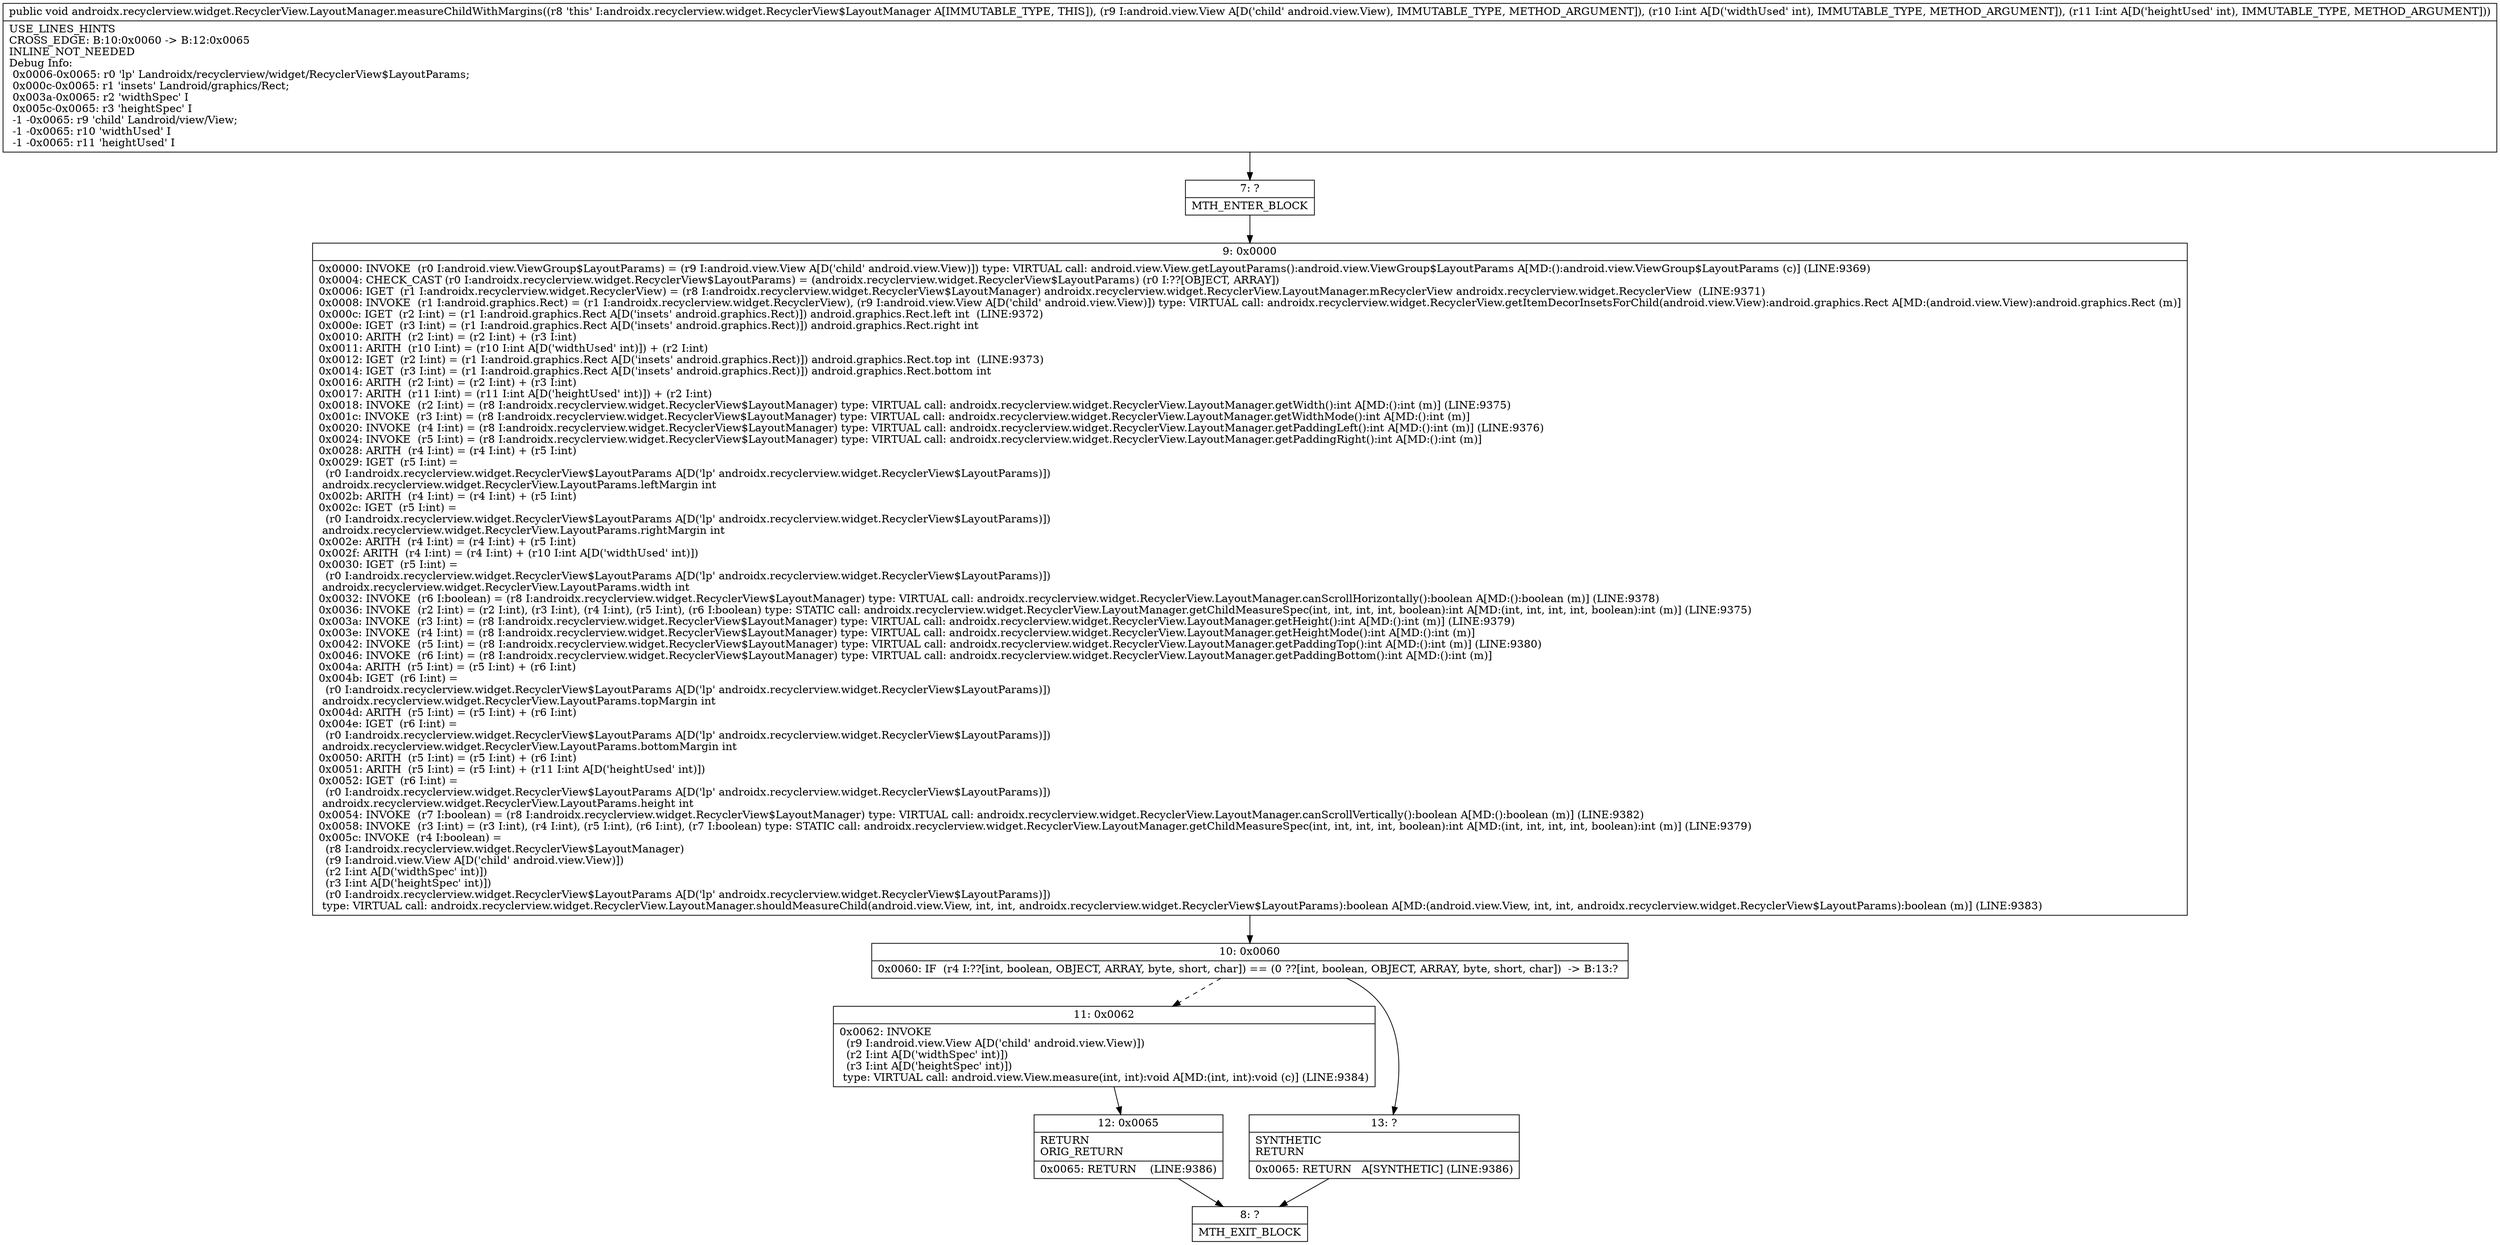 digraph "CFG forandroidx.recyclerview.widget.RecyclerView.LayoutManager.measureChildWithMargins(Landroid\/view\/View;II)V" {
Node_7 [shape=record,label="{7\:\ ?|MTH_ENTER_BLOCK\l}"];
Node_9 [shape=record,label="{9\:\ 0x0000|0x0000: INVOKE  (r0 I:android.view.ViewGroup$LayoutParams) = (r9 I:android.view.View A[D('child' android.view.View)]) type: VIRTUAL call: android.view.View.getLayoutParams():android.view.ViewGroup$LayoutParams A[MD:():android.view.ViewGroup$LayoutParams (c)] (LINE:9369)\l0x0004: CHECK_CAST (r0 I:androidx.recyclerview.widget.RecyclerView$LayoutParams) = (androidx.recyclerview.widget.RecyclerView$LayoutParams) (r0 I:??[OBJECT, ARRAY]) \l0x0006: IGET  (r1 I:androidx.recyclerview.widget.RecyclerView) = (r8 I:androidx.recyclerview.widget.RecyclerView$LayoutManager) androidx.recyclerview.widget.RecyclerView.LayoutManager.mRecyclerView androidx.recyclerview.widget.RecyclerView  (LINE:9371)\l0x0008: INVOKE  (r1 I:android.graphics.Rect) = (r1 I:androidx.recyclerview.widget.RecyclerView), (r9 I:android.view.View A[D('child' android.view.View)]) type: VIRTUAL call: androidx.recyclerview.widget.RecyclerView.getItemDecorInsetsForChild(android.view.View):android.graphics.Rect A[MD:(android.view.View):android.graphics.Rect (m)]\l0x000c: IGET  (r2 I:int) = (r1 I:android.graphics.Rect A[D('insets' android.graphics.Rect)]) android.graphics.Rect.left int  (LINE:9372)\l0x000e: IGET  (r3 I:int) = (r1 I:android.graphics.Rect A[D('insets' android.graphics.Rect)]) android.graphics.Rect.right int \l0x0010: ARITH  (r2 I:int) = (r2 I:int) + (r3 I:int) \l0x0011: ARITH  (r10 I:int) = (r10 I:int A[D('widthUsed' int)]) + (r2 I:int) \l0x0012: IGET  (r2 I:int) = (r1 I:android.graphics.Rect A[D('insets' android.graphics.Rect)]) android.graphics.Rect.top int  (LINE:9373)\l0x0014: IGET  (r3 I:int) = (r1 I:android.graphics.Rect A[D('insets' android.graphics.Rect)]) android.graphics.Rect.bottom int \l0x0016: ARITH  (r2 I:int) = (r2 I:int) + (r3 I:int) \l0x0017: ARITH  (r11 I:int) = (r11 I:int A[D('heightUsed' int)]) + (r2 I:int) \l0x0018: INVOKE  (r2 I:int) = (r8 I:androidx.recyclerview.widget.RecyclerView$LayoutManager) type: VIRTUAL call: androidx.recyclerview.widget.RecyclerView.LayoutManager.getWidth():int A[MD:():int (m)] (LINE:9375)\l0x001c: INVOKE  (r3 I:int) = (r8 I:androidx.recyclerview.widget.RecyclerView$LayoutManager) type: VIRTUAL call: androidx.recyclerview.widget.RecyclerView.LayoutManager.getWidthMode():int A[MD:():int (m)]\l0x0020: INVOKE  (r4 I:int) = (r8 I:androidx.recyclerview.widget.RecyclerView$LayoutManager) type: VIRTUAL call: androidx.recyclerview.widget.RecyclerView.LayoutManager.getPaddingLeft():int A[MD:():int (m)] (LINE:9376)\l0x0024: INVOKE  (r5 I:int) = (r8 I:androidx.recyclerview.widget.RecyclerView$LayoutManager) type: VIRTUAL call: androidx.recyclerview.widget.RecyclerView.LayoutManager.getPaddingRight():int A[MD:():int (m)]\l0x0028: ARITH  (r4 I:int) = (r4 I:int) + (r5 I:int) \l0x0029: IGET  (r5 I:int) = \l  (r0 I:androidx.recyclerview.widget.RecyclerView$LayoutParams A[D('lp' androidx.recyclerview.widget.RecyclerView$LayoutParams)])\l androidx.recyclerview.widget.RecyclerView.LayoutParams.leftMargin int \l0x002b: ARITH  (r4 I:int) = (r4 I:int) + (r5 I:int) \l0x002c: IGET  (r5 I:int) = \l  (r0 I:androidx.recyclerview.widget.RecyclerView$LayoutParams A[D('lp' androidx.recyclerview.widget.RecyclerView$LayoutParams)])\l androidx.recyclerview.widget.RecyclerView.LayoutParams.rightMargin int \l0x002e: ARITH  (r4 I:int) = (r4 I:int) + (r5 I:int) \l0x002f: ARITH  (r4 I:int) = (r4 I:int) + (r10 I:int A[D('widthUsed' int)]) \l0x0030: IGET  (r5 I:int) = \l  (r0 I:androidx.recyclerview.widget.RecyclerView$LayoutParams A[D('lp' androidx.recyclerview.widget.RecyclerView$LayoutParams)])\l androidx.recyclerview.widget.RecyclerView.LayoutParams.width int \l0x0032: INVOKE  (r6 I:boolean) = (r8 I:androidx.recyclerview.widget.RecyclerView$LayoutManager) type: VIRTUAL call: androidx.recyclerview.widget.RecyclerView.LayoutManager.canScrollHorizontally():boolean A[MD:():boolean (m)] (LINE:9378)\l0x0036: INVOKE  (r2 I:int) = (r2 I:int), (r3 I:int), (r4 I:int), (r5 I:int), (r6 I:boolean) type: STATIC call: androidx.recyclerview.widget.RecyclerView.LayoutManager.getChildMeasureSpec(int, int, int, int, boolean):int A[MD:(int, int, int, int, boolean):int (m)] (LINE:9375)\l0x003a: INVOKE  (r3 I:int) = (r8 I:androidx.recyclerview.widget.RecyclerView$LayoutManager) type: VIRTUAL call: androidx.recyclerview.widget.RecyclerView.LayoutManager.getHeight():int A[MD:():int (m)] (LINE:9379)\l0x003e: INVOKE  (r4 I:int) = (r8 I:androidx.recyclerview.widget.RecyclerView$LayoutManager) type: VIRTUAL call: androidx.recyclerview.widget.RecyclerView.LayoutManager.getHeightMode():int A[MD:():int (m)]\l0x0042: INVOKE  (r5 I:int) = (r8 I:androidx.recyclerview.widget.RecyclerView$LayoutManager) type: VIRTUAL call: androidx.recyclerview.widget.RecyclerView.LayoutManager.getPaddingTop():int A[MD:():int (m)] (LINE:9380)\l0x0046: INVOKE  (r6 I:int) = (r8 I:androidx.recyclerview.widget.RecyclerView$LayoutManager) type: VIRTUAL call: androidx.recyclerview.widget.RecyclerView.LayoutManager.getPaddingBottom():int A[MD:():int (m)]\l0x004a: ARITH  (r5 I:int) = (r5 I:int) + (r6 I:int) \l0x004b: IGET  (r6 I:int) = \l  (r0 I:androidx.recyclerview.widget.RecyclerView$LayoutParams A[D('lp' androidx.recyclerview.widget.RecyclerView$LayoutParams)])\l androidx.recyclerview.widget.RecyclerView.LayoutParams.topMargin int \l0x004d: ARITH  (r5 I:int) = (r5 I:int) + (r6 I:int) \l0x004e: IGET  (r6 I:int) = \l  (r0 I:androidx.recyclerview.widget.RecyclerView$LayoutParams A[D('lp' androidx.recyclerview.widget.RecyclerView$LayoutParams)])\l androidx.recyclerview.widget.RecyclerView.LayoutParams.bottomMargin int \l0x0050: ARITH  (r5 I:int) = (r5 I:int) + (r6 I:int) \l0x0051: ARITH  (r5 I:int) = (r5 I:int) + (r11 I:int A[D('heightUsed' int)]) \l0x0052: IGET  (r6 I:int) = \l  (r0 I:androidx.recyclerview.widget.RecyclerView$LayoutParams A[D('lp' androidx.recyclerview.widget.RecyclerView$LayoutParams)])\l androidx.recyclerview.widget.RecyclerView.LayoutParams.height int \l0x0054: INVOKE  (r7 I:boolean) = (r8 I:androidx.recyclerview.widget.RecyclerView$LayoutManager) type: VIRTUAL call: androidx.recyclerview.widget.RecyclerView.LayoutManager.canScrollVertically():boolean A[MD:():boolean (m)] (LINE:9382)\l0x0058: INVOKE  (r3 I:int) = (r3 I:int), (r4 I:int), (r5 I:int), (r6 I:int), (r7 I:boolean) type: STATIC call: androidx.recyclerview.widget.RecyclerView.LayoutManager.getChildMeasureSpec(int, int, int, int, boolean):int A[MD:(int, int, int, int, boolean):int (m)] (LINE:9379)\l0x005c: INVOKE  (r4 I:boolean) = \l  (r8 I:androidx.recyclerview.widget.RecyclerView$LayoutManager)\l  (r9 I:android.view.View A[D('child' android.view.View)])\l  (r2 I:int A[D('widthSpec' int)])\l  (r3 I:int A[D('heightSpec' int)])\l  (r0 I:androidx.recyclerview.widget.RecyclerView$LayoutParams A[D('lp' androidx.recyclerview.widget.RecyclerView$LayoutParams)])\l type: VIRTUAL call: androidx.recyclerview.widget.RecyclerView.LayoutManager.shouldMeasureChild(android.view.View, int, int, androidx.recyclerview.widget.RecyclerView$LayoutParams):boolean A[MD:(android.view.View, int, int, androidx.recyclerview.widget.RecyclerView$LayoutParams):boolean (m)] (LINE:9383)\l}"];
Node_10 [shape=record,label="{10\:\ 0x0060|0x0060: IF  (r4 I:??[int, boolean, OBJECT, ARRAY, byte, short, char]) == (0 ??[int, boolean, OBJECT, ARRAY, byte, short, char])  \-\> B:13:? \l}"];
Node_11 [shape=record,label="{11\:\ 0x0062|0x0062: INVOKE  \l  (r9 I:android.view.View A[D('child' android.view.View)])\l  (r2 I:int A[D('widthSpec' int)])\l  (r3 I:int A[D('heightSpec' int)])\l type: VIRTUAL call: android.view.View.measure(int, int):void A[MD:(int, int):void (c)] (LINE:9384)\l}"];
Node_12 [shape=record,label="{12\:\ 0x0065|RETURN\lORIG_RETURN\l|0x0065: RETURN    (LINE:9386)\l}"];
Node_8 [shape=record,label="{8\:\ ?|MTH_EXIT_BLOCK\l}"];
Node_13 [shape=record,label="{13\:\ ?|SYNTHETIC\lRETURN\l|0x0065: RETURN   A[SYNTHETIC] (LINE:9386)\l}"];
MethodNode[shape=record,label="{public void androidx.recyclerview.widget.RecyclerView.LayoutManager.measureChildWithMargins((r8 'this' I:androidx.recyclerview.widget.RecyclerView$LayoutManager A[IMMUTABLE_TYPE, THIS]), (r9 I:android.view.View A[D('child' android.view.View), IMMUTABLE_TYPE, METHOD_ARGUMENT]), (r10 I:int A[D('widthUsed' int), IMMUTABLE_TYPE, METHOD_ARGUMENT]), (r11 I:int A[D('heightUsed' int), IMMUTABLE_TYPE, METHOD_ARGUMENT]))  | USE_LINES_HINTS\lCROSS_EDGE: B:10:0x0060 \-\> B:12:0x0065\lINLINE_NOT_NEEDED\lDebug Info:\l  0x0006\-0x0065: r0 'lp' Landroidx\/recyclerview\/widget\/RecyclerView$LayoutParams;\l  0x000c\-0x0065: r1 'insets' Landroid\/graphics\/Rect;\l  0x003a\-0x0065: r2 'widthSpec' I\l  0x005c\-0x0065: r3 'heightSpec' I\l  \-1 \-0x0065: r9 'child' Landroid\/view\/View;\l  \-1 \-0x0065: r10 'widthUsed' I\l  \-1 \-0x0065: r11 'heightUsed' I\l}"];
MethodNode -> Node_7;Node_7 -> Node_9;
Node_9 -> Node_10;
Node_10 -> Node_11[style=dashed];
Node_10 -> Node_13;
Node_11 -> Node_12;
Node_12 -> Node_8;
Node_13 -> Node_8;
}

